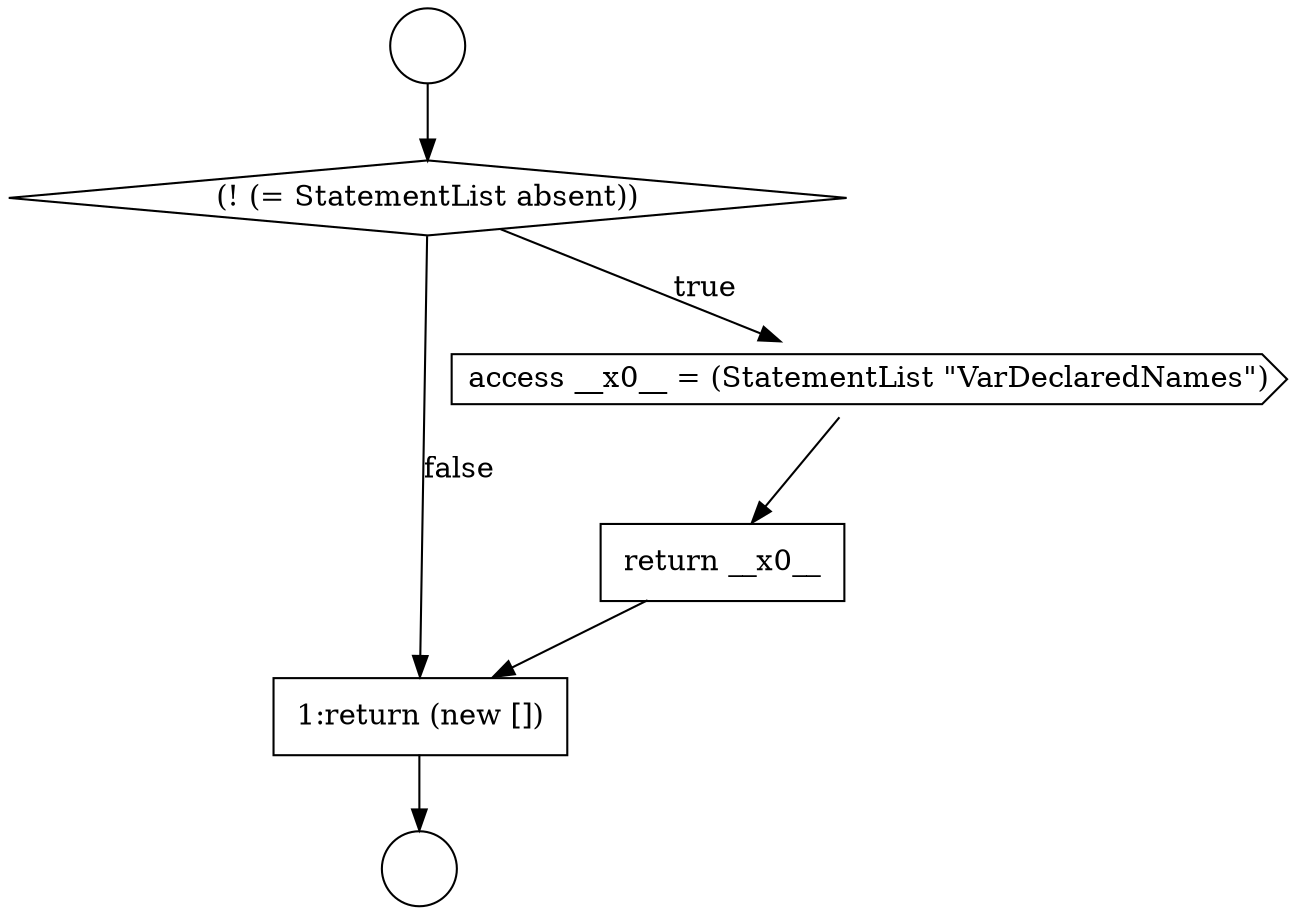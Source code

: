 digraph {
  node7124 [shape=diamond, label=<<font color="black">(! (= StatementList absent))</font>> color="black" fillcolor="white" style=filled]
  node7123 [shape=circle label=" " color="black" fillcolor="white" style=filled]
  node7122 [shape=circle label=" " color="black" fillcolor="white" style=filled]
  node7127 [shape=none, margin=0, label=<<font color="black">
    <table border="0" cellborder="1" cellspacing="0" cellpadding="10">
      <tr><td align="left">1:return (new [])</td></tr>
    </table>
  </font>> color="black" fillcolor="white" style=filled]
  node7125 [shape=cds, label=<<font color="black">access __x0__ = (StatementList &quot;VarDeclaredNames&quot;)</font>> color="black" fillcolor="white" style=filled]
  node7126 [shape=none, margin=0, label=<<font color="black">
    <table border="0" cellborder="1" cellspacing="0" cellpadding="10">
      <tr><td align="left">return __x0__</td></tr>
    </table>
  </font>> color="black" fillcolor="white" style=filled]
  node7122 -> node7124 [ color="black"]
  node7125 -> node7126 [ color="black"]
  node7127 -> node7123 [ color="black"]
  node7126 -> node7127 [ color="black"]
  node7124 -> node7125 [label=<<font color="black">true</font>> color="black"]
  node7124 -> node7127 [label=<<font color="black">false</font>> color="black"]
}
